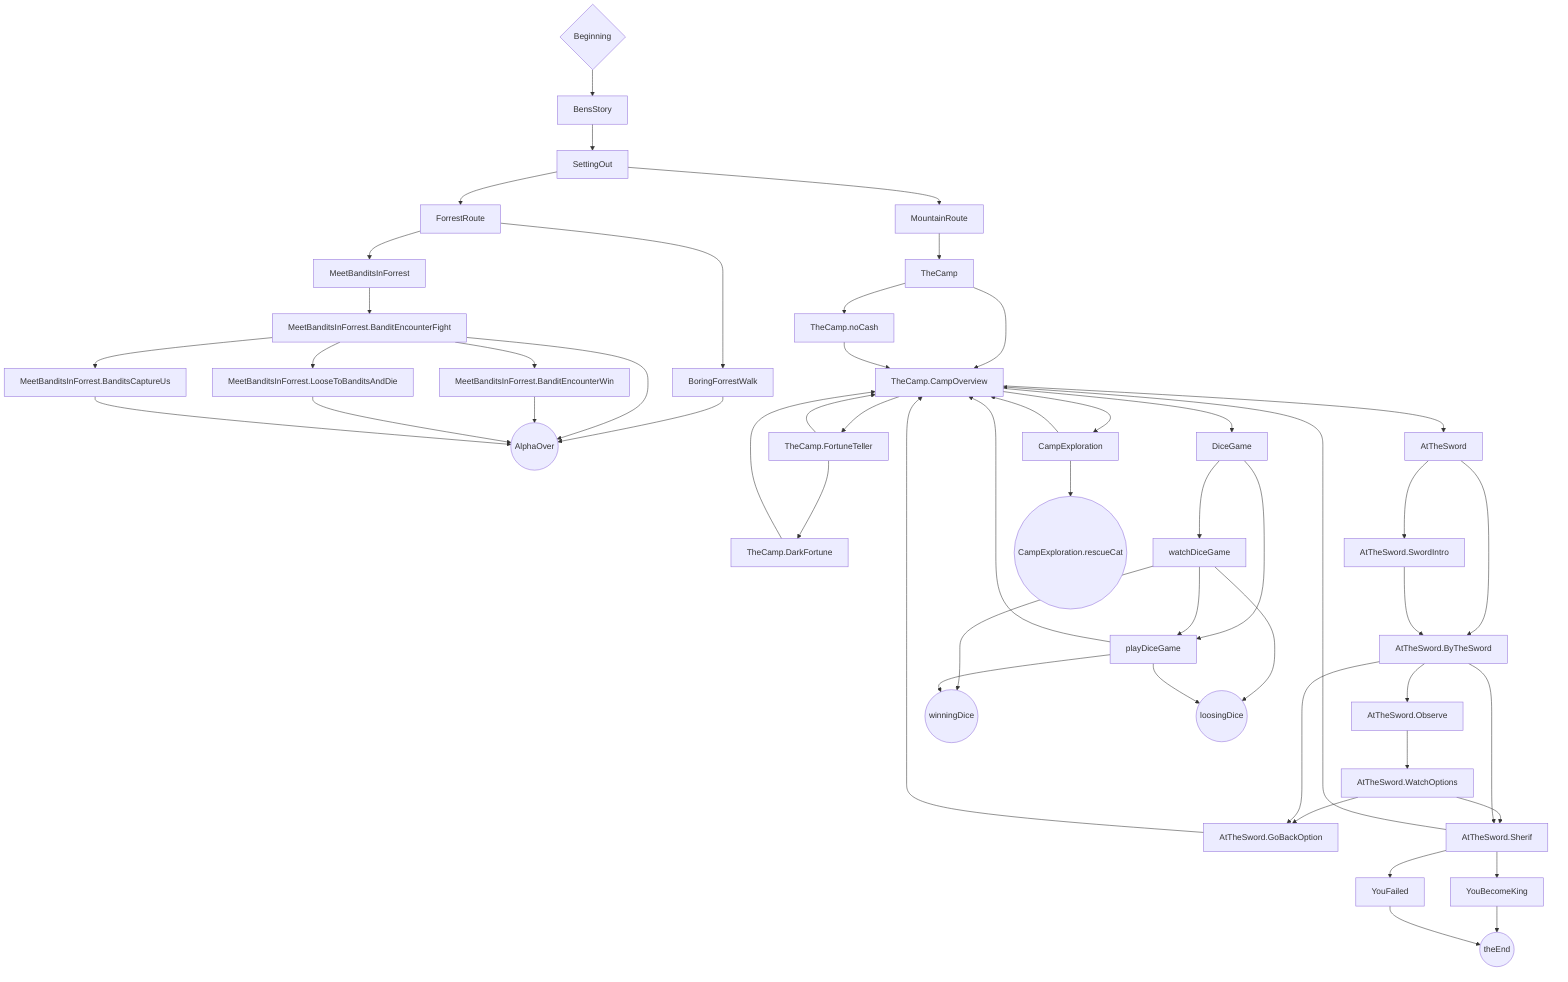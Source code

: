 graph TD;Beginning;BensStory;SettingOut;ForrestRoute;BoringForrestWalk;MeetBanditsInForrest;MeetBanditsInForrest.BanditEncounterFight;MeetBanditsInForrest.BanditEncounterWin;MeetBanditsInForrest.LooseToBanditsAndDie;MeetBanditsInForrest.BanditsCaptureUs;AlphaOver;theEnd;TheCamp;TheCamp.noCash;TheCamp.CampOverview;TheCamp.FortuneTeller;TheCamp.DarkFortune;AtTheSword;AtTheSword.SwordIntro;AtTheSword.GoBackOption;AtTheSword.WatchOptions;AtTheSword.ByTheSword;AtTheSword.Observe;AtTheSword.Sherif;YouBecomeKing;YouFailed;DiceGame;winningDice;loosingDice;watchDiceGame;playDiceGame;CampExploration;CampExploration.rescueCat;MountainRoute;Beginning-->BensStory;BensStory-->SettingOut;SettingOut-->ForrestRoute;SettingOut-->MountainRoute;ForrestRoute-->BoringForrestWalk;ForrestRoute-->MeetBanditsInForrest;BoringForrestWalk-->AlphaOver;MeetBanditsInForrest-->MeetBanditsInForrest.BanditEncounterFight;MeetBanditsInForrest.BanditEncounterFight-->MeetBanditsInForrest.BanditEncounterWin;MeetBanditsInForrest.BanditEncounterFight-->MeetBanditsInForrest.BanditsCaptureUs;MeetBanditsInForrest.BanditEncounterFight-->MeetBanditsInForrest.LooseToBanditsAndDie;MeetBanditsInForrest.BanditEncounterFight-->AlphaOver;MeetBanditsInForrest.BanditEncounterWin-->AlphaOver;MeetBanditsInForrest.LooseToBanditsAndDie-->AlphaOver;MeetBanditsInForrest.BanditsCaptureUs-->AlphaOver;TheCamp-->TheCamp.CampOverview;TheCamp-->TheCamp.noCash;TheCamp.noCash-->TheCamp.CampOverview;TheCamp.CampOverview-->TheCamp.FortuneTeller;TheCamp.CampOverview-->DiceGame;TheCamp.CampOverview-->CampExploration;TheCamp.CampOverview-->AtTheSword;TheCamp.FortuneTeller-->TheCamp.CampOverview;TheCamp.FortuneTeller-->TheCamp.DarkFortune;TheCamp.DarkFortune-->TheCamp.CampOverview;AtTheSword-->AtTheSword.SwordIntro;AtTheSword-->AtTheSword.ByTheSword;AtTheSword.SwordIntro-->AtTheSword.ByTheSword;AtTheSword.GoBackOption-->TheCamp.CampOverview;AtTheSword.WatchOptions-->AtTheSword.GoBackOption;AtTheSword.WatchOptions-->AtTheSword.Sherif;AtTheSword.ByTheSword-->AtTheSword.GoBackOption;AtTheSword.ByTheSword-->AtTheSword.Sherif;AtTheSword.ByTheSword-->AtTheSword.Observe;AtTheSword.Observe-->AtTheSword.WatchOptions;AtTheSword.Sherif-->TheCamp.CampOverview;AtTheSword.Sherif-->YouBecomeKing;AtTheSword.Sherif-->YouFailed;YouBecomeKing-->theEnd;YouFailed-->theEnd;DiceGame-->watchDiceGame;DiceGame-->playDiceGame;watchDiceGame-->winningDice;watchDiceGame-->loosingDice;watchDiceGame-->playDiceGame;playDiceGame-->loosingDice;playDiceGame-->winningDice;playDiceGame-->TheCamp.CampOverview;CampExploration-->CampExploration.rescueCat;CampExploration-->TheCamp.CampOverview;MountainRoute-->TheCamp;AlphaOver((AlphaOver));theEnd((theEnd));winningDice((winningDice));loosingDice((loosingDice));CampExploration.rescueCat((CampExploration.rescueCat));Beginning{Beginning};